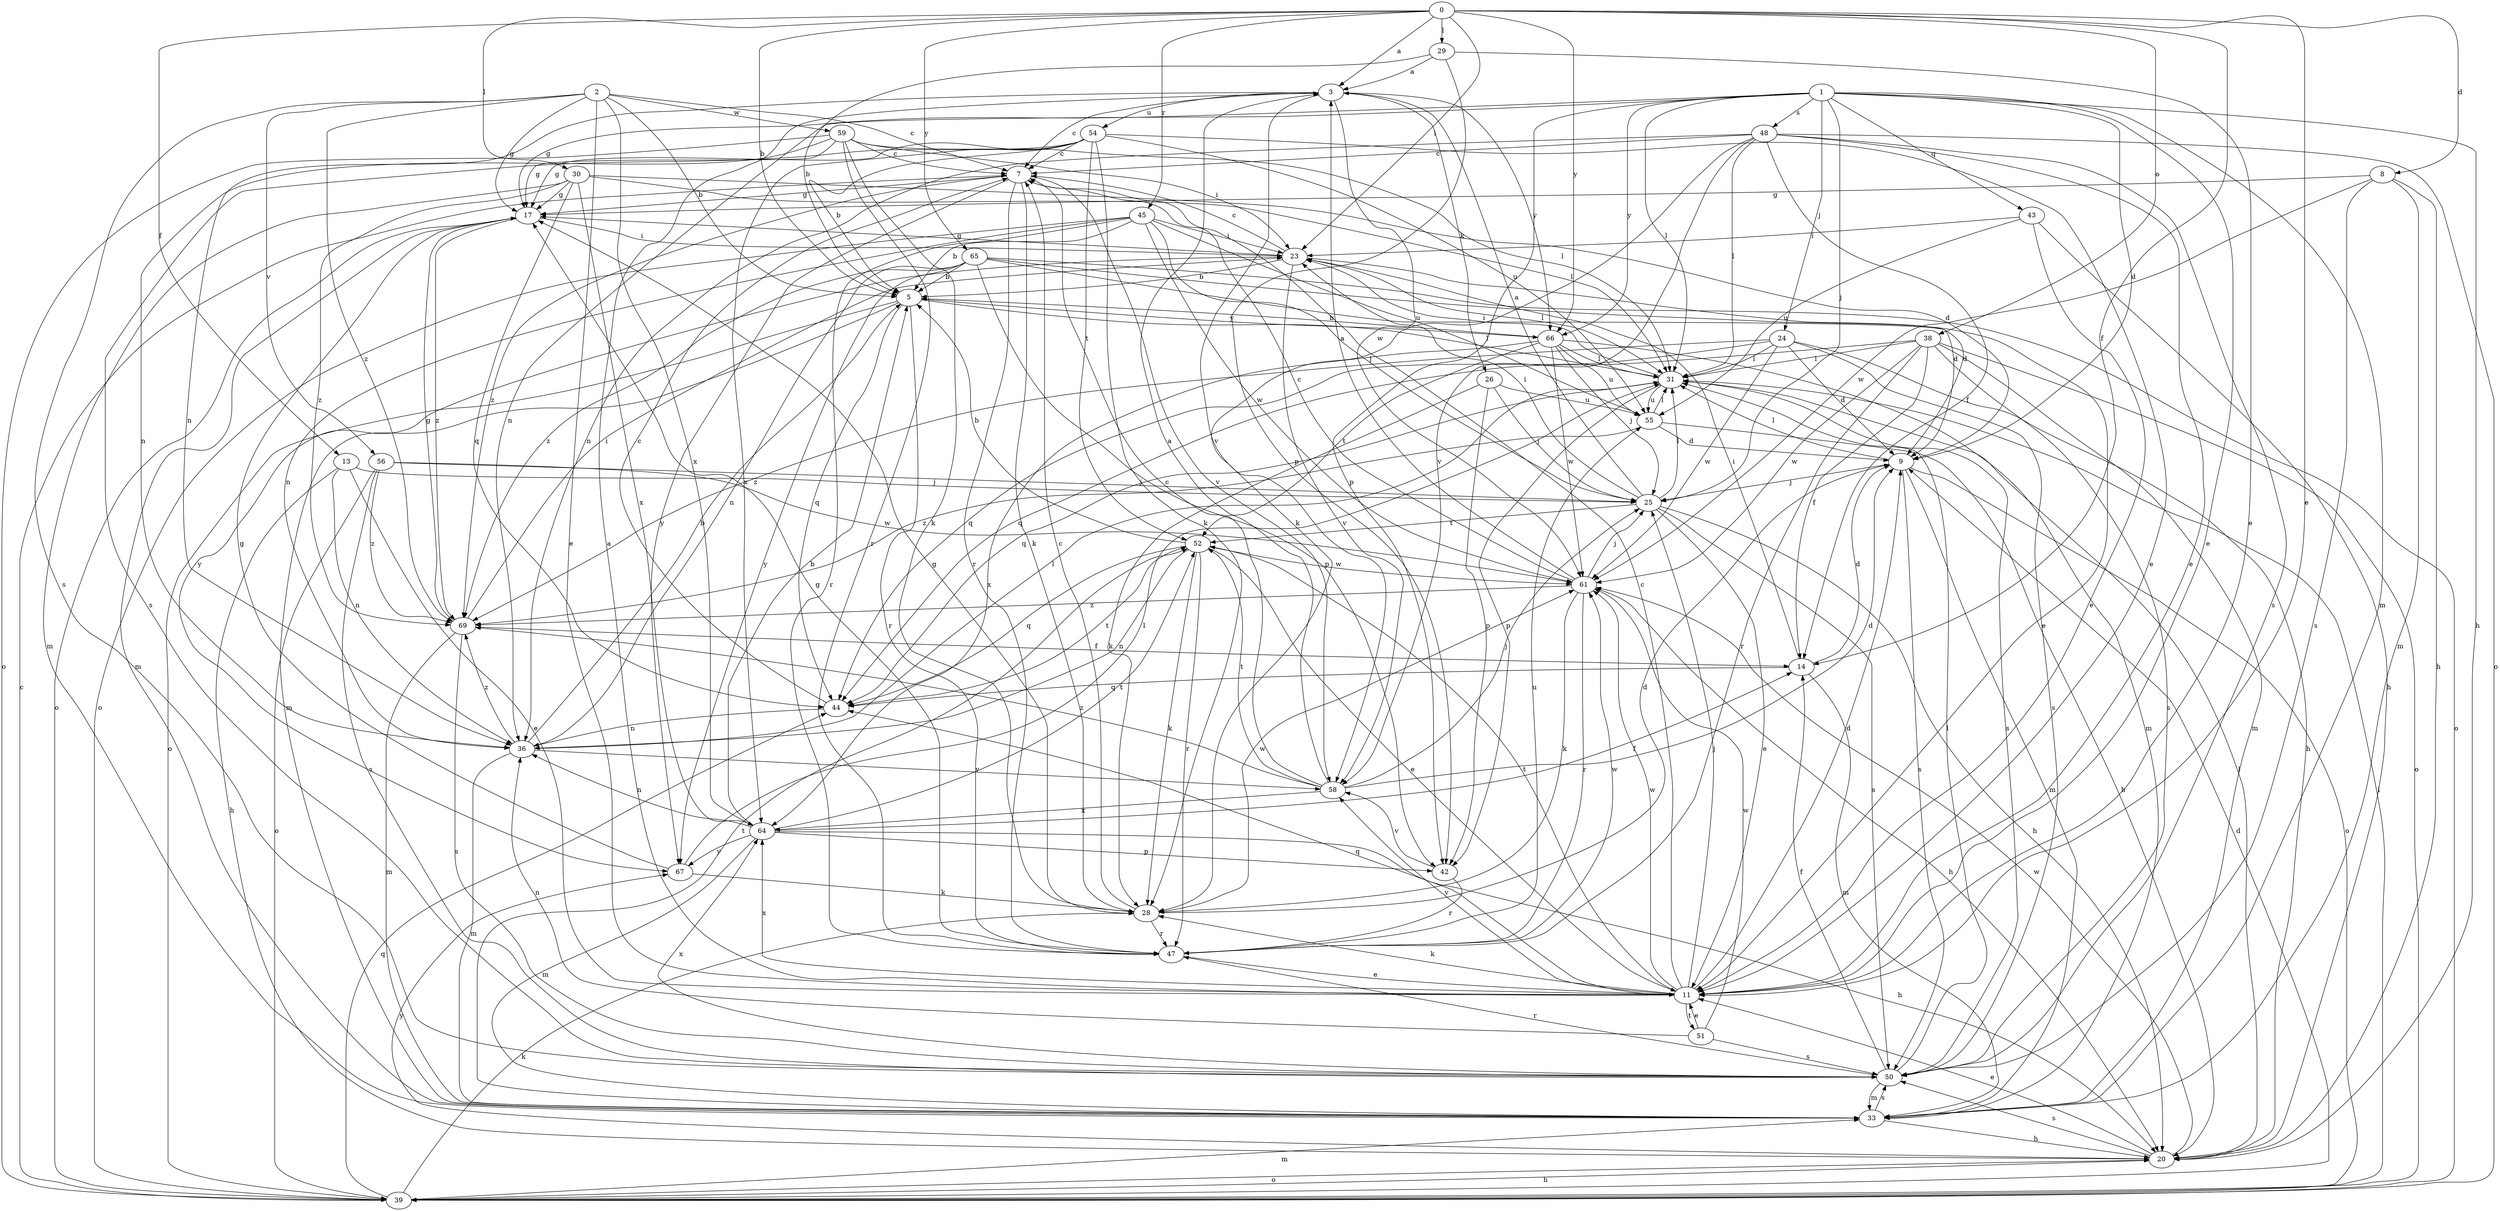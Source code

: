 strict digraph  {
0;
1;
2;
3;
5;
7;
8;
9;
11;
13;
14;
17;
20;
23;
24;
25;
26;
28;
29;
30;
31;
33;
36;
38;
39;
42;
43;
44;
45;
47;
48;
50;
51;
52;
54;
55;
56;
58;
59;
61;
64;
65;
66;
67;
69;
0 -> 3  [label=a];
0 -> 5  [label=b];
0 -> 8  [label=d];
0 -> 11  [label=e];
0 -> 13  [label=f];
0 -> 14  [label=f];
0 -> 23  [label=i];
0 -> 29  [label=l];
0 -> 30  [label=l];
0 -> 38  [label=o];
0 -> 45  [label=r];
0 -> 65  [label=y];
0 -> 66  [label=y];
1 -> 9  [label=d];
1 -> 11  [label=e];
1 -> 17  [label=g];
1 -> 20  [label=h];
1 -> 24  [label=j];
1 -> 25  [label=j];
1 -> 31  [label=l];
1 -> 33  [label=m];
1 -> 36  [label=n];
1 -> 42  [label=p];
1 -> 43  [label=q];
1 -> 48  [label=s];
1 -> 66  [label=y];
2 -> 5  [label=b];
2 -> 7  [label=c];
2 -> 11  [label=e];
2 -> 17  [label=g];
2 -> 50  [label=s];
2 -> 56  [label=v];
2 -> 59  [label=w];
2 -> 64  [label=x];
2 -> 69  [label=z];
3 -> 7  [label=c];
3 -> 26  [label=k];
3 -> 36  [label=n];
3 -> 54  [label=u];
3 -> 58  [label=v];
3 -> 61  [label=w];
3 -> 66  [label=y];
5 -> 31  [label=l];
5 -> 33  [label=m];
5 -> 39  [label=o];
5 -> 44  [label=q];
5 -> 47  [label=r];
5 -> 66  [label=y];
7 -> 17  [label=g];
7 -> 28  [label=k];
7 -> 47  [label=r];
7 -> 58  [label=v];
7 -> 67  [label=y];
7 -> 69  [label=z];
8 -> 17  [label=g];
8 -> 20  [label=h];
8 -> 33  [label=m];
8 -> 50  [label=s];
8 -> 61  [label=w];
9 -> 25  [label=j];
9 -> 31  [label=l];
9 -> 33  [label=m];
9 -> 39  [label=o];
9 -> 50  [label=s];
11 -> 3  [label=a];
11 -> 7  [label=c];
11 -> 9  [label=d];
11 -> 25  [label=j];
11 -> 28  [label=k];
11 -> 44  [label=q];
11 -> 51  [label=t];
11 -> 52  [label=t];
11 -> 58  [label=v];
11 -> 61  [label=w];
11 -> 64  [label=x];
13 -> 11  [label=e];
13 -> 20  [label=h];
13 -> 25  [label=j];
13 -> 36  [label=n];
14 -> 9  [label=d];
14 -> 23  [label=i];
14 -> 33  [label=m];
14 -> 44  [label=q];
17 -> 23  [label=i];
17 -> 33  [label=m];
17 -> 39  [label=o];
17 -> 69  [label=z];
20 -> 11  [label=e];
20 -> 31  [label=l];
20 -> 39  [label=o];
20 -> 50  [label=s];
20 -> 61  [label=w];
20 -> 67  [label=y];
23 -> 5  [label=b];
23 -> 7  [label=c];
23 -> 9  [label=d];
23 -> 17  [label=g];
23 -> 31  [label=l];
23 -> 58  [label=v];
23 -> 67  [label=y];
24 -> 9  [label=d];
24 -> 20  [label=h];
24 -> 31  [label=l];
24 -> 44  [label=q];
24 -> 50  [label=s];
24 -> 61  [label=w];
24 -> 69  [label=z];
25 -> 3  [label=a];
25 -> 11  [label=e];
25 -> 20  [label=h];
25 -> 23  [label=i];
25 -> 31  [label=l];
25 -> 50  [label=s];
25 -> 52  [label=t];
26 -> 25  [label=j];
26 -> 28  [label=k];
26 -> 42  [label=p];
26 -> 55  [label=u];
28 -> 7  [label=c];
28 -> 9  [label=d];
28 -> 17  [label=g];
28 -> 47  [label=r];
28 -> 61  [label=w];
29 -> 3  [label=a];
29 -> 5  [label=b];
29 -> 11  [label=e];
29 -> 42  [label=p];
30 -> 9  [label=d];
30 -> 17  [label=g];
30 -> 31  [label=l];
30 -> 33  [label=m];
30 -> 44  [label=q];
30 -> 64  [label=x];
30 -> 69  [label=z];
31 -> 23  [label=i];
31 -> 42  [label=p];
31 -> 44  [label=q];
31 -> 50  [label=s];
31 -> 55  [label=u];
33 -> 20  [label=h];
33 -> 50  [label=s];
33 -> 52  [label=t];
36 -> 5  [label=b];
36 -> 31  [label=l];
36 -> 33  [label=m];
36 -> 58  [label=v];
36 -> 69  [label=z];
38 -> 14  [label=f];
38 -> 31  [label=l];
38 -> 33  [label=m];
38 -> 39  [label=o];
38 -> 44  [label=q];
38 -> 47  [label=r];
38 -> 50  [label=s];
38 -> 61  [label=w];
39 -> 7  [label=c];
39 -> 9  [label=d];
39 -> 20  [label=h];
39 -> 28  [label=k];
39 -> 31  [label=l];
39 -> 33  [label=m];
39 -> 44  [label=q];
42 -> 47  [label=r];
42 -> 58  [label=v];
43 -> 11  [label=e];
43 -> 20  [label=h];
43 -> 23  [label=i];
43 -> 55  [label=u];
44 -> 7  [label=c];
44 -> 36  [label=n];
44 -> 52  [label=t];
45 -> 5  [label=b];
45 -> 23  [label=i];
45 -> 25  [label=j];
45 -> 36  [label=n];
45 -> 39  [label=o];
45 -> 47  [label=r];
45 -> 55  [label=u];
45 -> 61  [label=w];
47 -> 11  [label=e];
47 -> 17  [label=g];
47 -> 55  [label=u];
47 -> 61  [label=w];
48 -> 7  [label=c];
48 -> 11  [label=e];
48 -> 14  [label=f];
48 -> 28  [label=k];
48 -> 31  [label=l];
48 -> 36  [label=n];
48 -> 39  [label=o];
48 -> 50  [label=s];
48 -> 58  [label=v];
50 -> 14  [label=f];
50 -> 31  [label=l];
50 -> 33  [label=m];
50 -> 47  [label=r];
50 -> 64  [label=x];
51 -> 11  [label=e];
51 -> 36  [label=n];
51 -> 50  [label=s];
51 -> 61  [label=w];
52 -> 5  [label=b];
52 -> 11  [label=e];
52 -> 28  [label=k];
52 -> 36  [label=n];
52 -> 44  [label=q];
52 -> 47  [label=r];
52 -> 61  [label=w];
54 -> 5  [label=b];
54 -> 7  [label=c];
54 -> 11  [label=e];
54 -> 17  [label=g];
54 -> 28  [label=k];
54 -> 50  [label=s];
54 -> 52  [label=t];
54 -> 55  [label=u];
54 -> 64  [label=x];
55 -> 9  [label=d];
55 -> 20  [label=h];
55 -> 31  [label=l];
55 -> 69  [label=z];
56 -> 25  [label=j];
56 -> 39  [label=o];
56 -> 50  [label=s];
56 -> 61  [label=w];
56 -> 69  [label=z];
58 -> 3  [label=a];
58 -> 7  [label=c];
58 -> 9  [label=d];
58 -> 25  [label=j];
58 -> 52  [label=t];
58 -> 64  [label=x];
58 -> 69  [label=z];
59 -> 7  [label=c];
59 -> 17  [label=g];
59 -> 23  [label=i];
59 -> 28  [label=k];
59 -> 31  [label=l];
59 -> 36  [label=n];
59 -> 39  [label=o];
59 -> 47  [label=r];
61 -> 3  [label=a];
61 -> 7  [label=c];
61 -> 20  [label=h];
61 -> 25  [label=j];
61 -> 28  [label=k];
61 -> 47  [label=r];
61 -> 69  [label=z];
64 -> 5  [label=b];
64 -> 14  [label=f];
64 -> 20  [label=h];
64 -> 33  [label=m];
64 -> 36  [label=n];
64 -> 42  [label=p];
64 -> 52  [label=t];
64 -> 67  [label=y];
65 -> 5  [label=b];
65 -> 9  [label=d];
65 -> 11  [label=e];
65 -> 36  [label=n];
65 -> 39  [label=o];
65 -> 42  [label=p];
65 -> 67  [label=y];
65 -> 69  [label=z];
66 -> 5  [label=b];
66 -> 25  [label=j];
66 -> 31  [label=l];
66 -> 33  [label=m];
66 -> 52  [label=t];
66 -> 55  [label=u];
66 -> 61  [label=w];
66 -> 64  [label=x];
67 -> 17  [label=g];
67 -> 28  [label=k];
67 -> 31  [label=l];
69 -> 14  [label=f];
69 -> 17  [label=g];
69 -> 23  [label=i];
69 -> 33  [label=m];
69 -> 50  [label=s];
}
